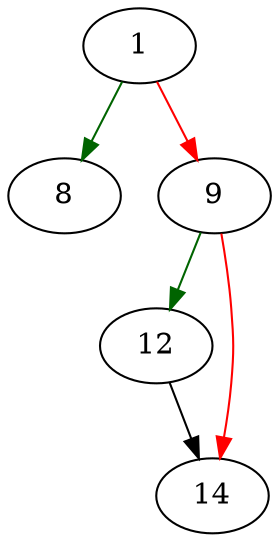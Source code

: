 strict digraph "interrupt_handler" {
	// Node definitions.
	1 [entry=true];
	8;
	9;
	12;
	14;

	// Edge definitions.
	1 -> 8 [
		color=darkgreen
		cond=true
	];
	1 -> 9 [
		color=red
		cond=false
	];
	9 -> 12 [
		color=darkgreen
		cond=true
	];
	9 -> 14 [
		color=red
		cond=false
	];
	12 -> 14;
}
